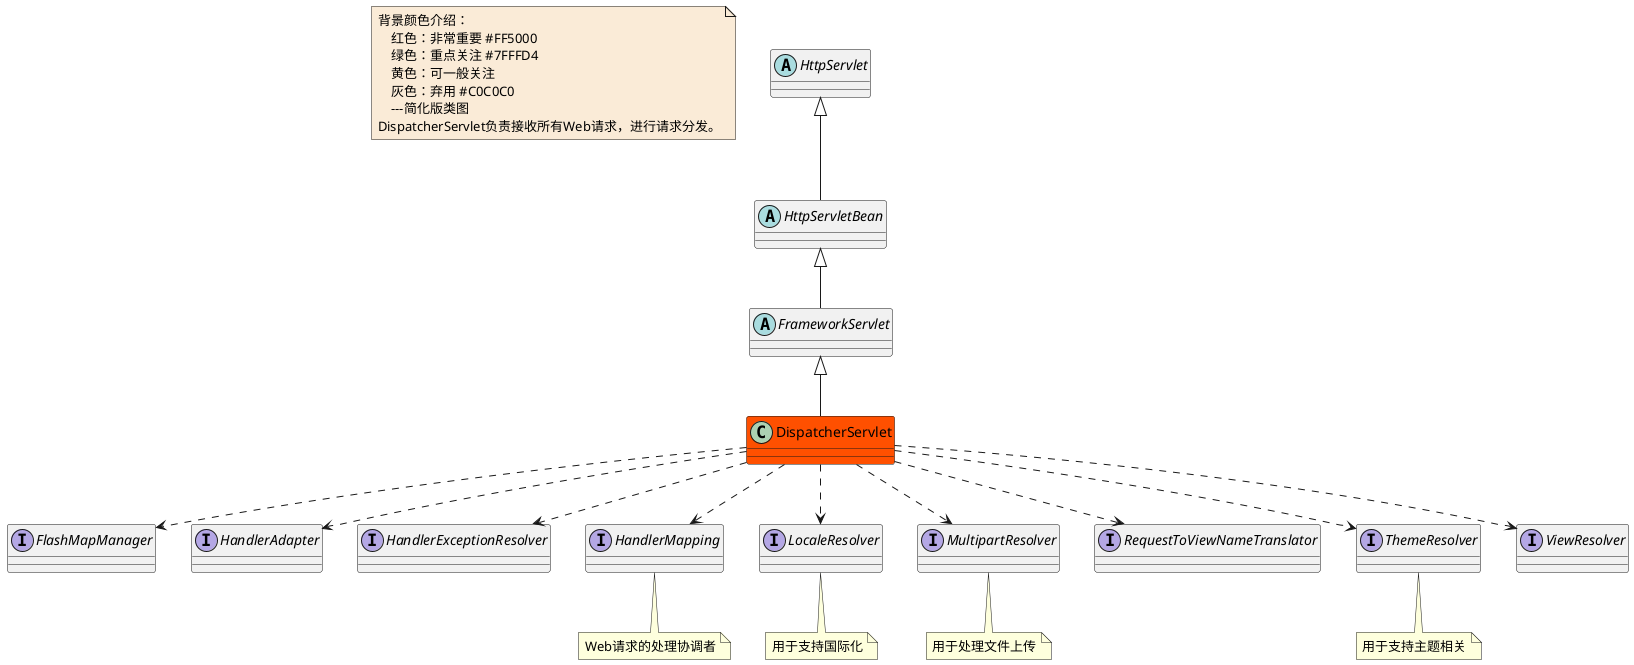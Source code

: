 @startuml

note  as N1 #FAEBD7
    背景颜色介绍：
        红色：非常重要 #FF5000
        绿色：重点关注 #7FFFD4
        黄色：可一般关注
        灰色：弃用 #C0C0C0
        ---简化版类图
    DispatcherServlet负责接收所有Web请求，进行请求分发。
end note

class DispatcherServlet #FF5000
abstract class FrameworkServlet
abstract class HttpServletBean



interface FlashMapManager


interface HandlerAdapter


interface HandlerExceptionResolver

interface HandlerMapping
note bottom : Web请求的处理协调者

abstract class HttpServlet

interface LocaleResolver
note bottom : 用于支持国际化

interface MultipartResolver
note bottom : 用于处理文件上传

interface RequestToViewNameTranslator


interface ThemeResolver
note bottom : 用于支持主题相关


interface ViewResolver


DispatcherServlet ..> FlashMapManager
DispatcherServlet ..> HandlerAdapter
DispatcherServlet ..> HandlerExceptionResolver
DispatcherServlet ..> HandlerMapping
DispatcherServlet ..> LocaleResolver
DispatcherServlet ..> MultipartResolver
DispatcherServlet ..> RequestToViewNameTranslator
DispatcherServlet ..> ThemeResolver
DispatcherServlet ..> ViewResolver


FrameworkServlet <|-- DispatcherServlet

HttpServlet <|-- HttpServletBean

HttpServletBean <|-- FrameworkServlet


@enduml